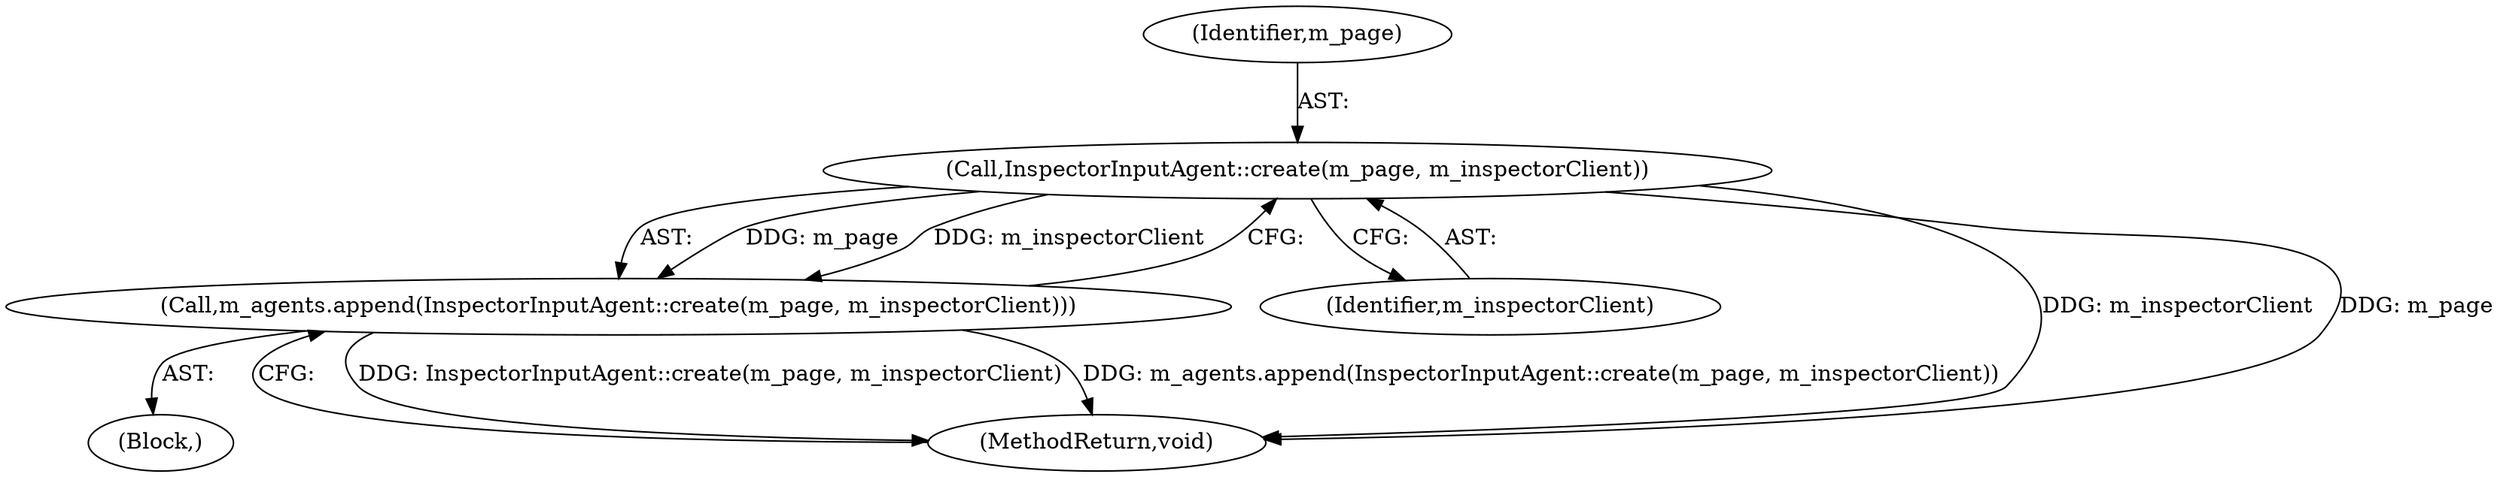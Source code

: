 digraph "0_Chrome_4c39b8e5670c4a0f2bb06008502ebb0c4fe322e0@API" {
"1000164" [label="(Call,InspectorInputAgent::create(m_page, m_inspectorClient))"];
"1000163" [label="(Call,m_agents.append(InspectorInputAgent::create(m_page, m_inspectorClient)))"];
"1000164" [label="(Call,InspectorInputAgent::create(m_page, m_inspectorClient))"];
"1000166" [label="(Identifier,m_inspectorClient)"];
"1000167" [label="(MethodReturn,void)"];
"1000165" [label="(Identifier,m_page)"];
"1000101" [label="(Block,)"];
"1000163" [label="(Call,m_agents.append(InspectorInputAgent::create(m_page, m_inspectorClient)))"];
"1000164" -> "1000163"  [label="AST: "];
"1000164" -> "1000166"  [label="CFG: "];
"1000165" -> "1000164"  [label="AST: "];
"1000166" -> "1000164"  [label="AST: "];
"1000163" -> "1000164"  [label="CFG: "];
"1000164" -> "1000167"  [label="DDG: m_inspectorClient"];
"1000164" -> "1000167"  [label="DDG: m_page"];
"1000164" -> "1000163"  [label="DDG: m_page"];
"1000164" -> "1000163"  [label="DDG: m_inspectorClient"];
"1000163" -> "1000101"  [label="AST: "];
"1000167" -> "1000163"  [label="CFG: "];
"1000163" -> "1000167"  [label="DDG: InspectorInputAgent::create(m_page, m_inspectorClient)"];
"1000163" -> "1000167"  [label="DDG: m_agents.append(InspectorInputAgent::create(m_page, m_inspectorClient))"];
}
